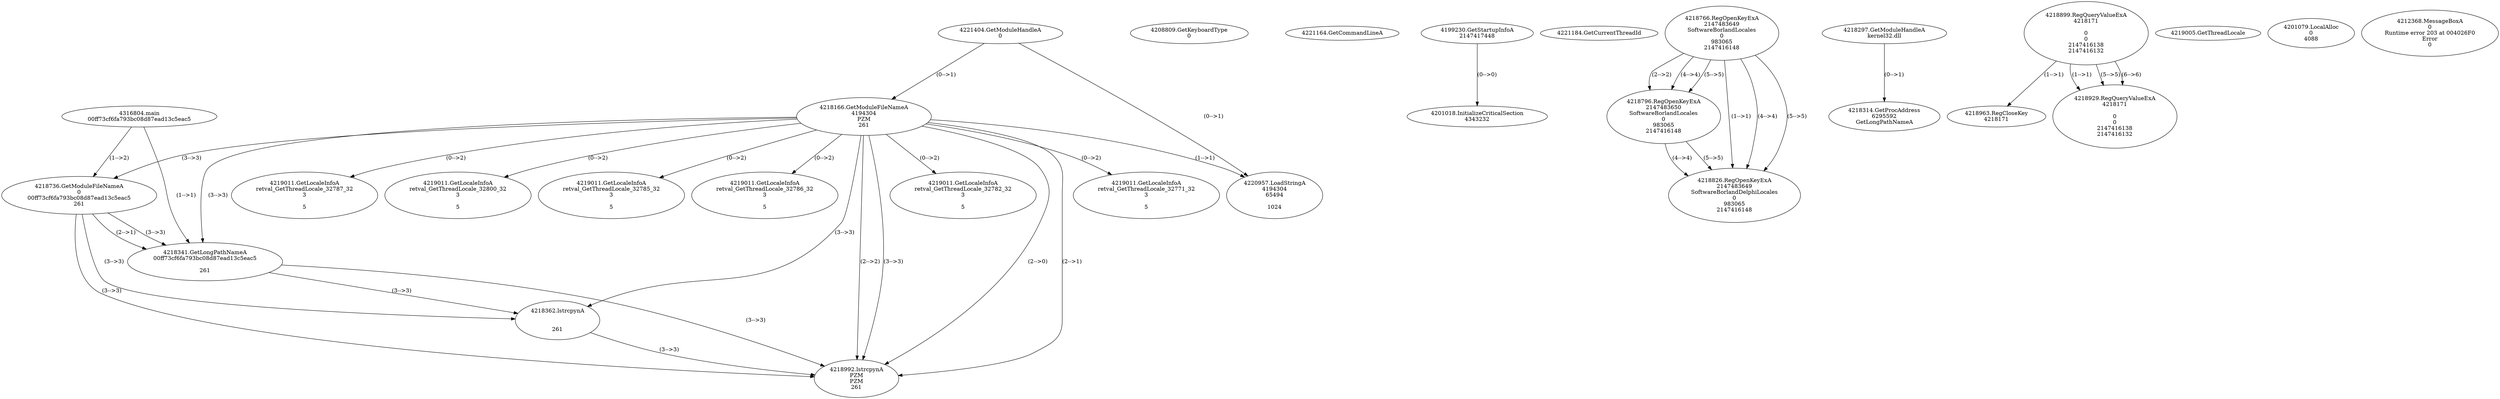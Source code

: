 // Global SCDG with merge call
digraph {
	0 [label="4316804.main
00ff73cf6fa793bc08d87ead13c5eac5"]
	1 [label="4221404.GetModuleHandleA
0"]
	2 [label="4208809.GetKeyboardType
0"]
	3 [label="4221164.GetCommandLineA
"]
	4 [label="4199230.GetStartupInfoA
2147417448"]
	5 [label="4221184.GetCurrentThreadId
"]
	6 [label="4218166.GetModuleFileNameA
4194304
PZM
261"]
	1 -> 6 [label="(0-->1)"]
	7 [label="4218736.GetModuleFileNameA
0
00ff73cf6fa793bc08d87ead13c5eac5
261"]
	0 -> 7 [label="(1-->2)"]
	6 -> 7 [label="(3-->3)"]
	8 [label="4218766.RegOpenKeyExA
2147483649
Software\Borland\Locales
0
983065
2147416148"]
	9 [label="4218297.GetModuleHandleA
kernel32.dll"]
	10 [label="4218314.GetProcAddress
6295592
GetLongPathNameA"]
	9 -> 10 [label="(0-->1)"]
	11 [label="4218341.GetLongPathNameA
00ff73cf6fa793bc08d87ead13c5eac5

261"]
	0 -> 11 [label="(1-->1)"]
	7 -> 11 [label="(2-->1)"]
	6 -> 11 [label="(3-->3)"]
	7 -> 11 [label="(3-->3)"]
	12 [label="4218362.lstrcpynA


261"]
	6 -> 12 [label="(3-->3)"]
	7 -> 12 [label="(3-->3)"]
	11 -> 12 [label="(3-->3)"]
	13 [label="4218899.RegQueryValueExA
4218171

0
0
2147416138
2147416132"]
	14 [label="4218963.RegCloseKey
4218171"]
	13 -> 14 [label="(1-->1)"]
	15 [label="4218992.lstrcpynA
PZM
PZM
261"]
	6 -> 15 [label="(2-->1)"]
	6 -> 15 [label="(2-->2)"]
	6 -> 15 [label="(3-->3)"]
	7 -> 15 [label="(3-->3)"]
	11 -> 15 [label="(3-->3)"]
	12 -> 15 [label="(3-->3)"]
	6 -> 15 [label="(2-->0)"]
	16 [label="4219005.GetThreadLocale
"]
	17 [label="4219011.GetLocaleInfoA
retval_GetThreadLocale_32782_32
3

5"]
	6 -> 17 [label="(0-->2)"]
	18 [label="4220957.LoadStringA
4194304
65494

1024"]
	1 -> 18 [label="(0-->1)"]
	6 -> 18 [label="(1-->1)"]
	19 [label="4201018.InitializeCriticalSection
4343232"]
	4 -> 19 [label="(0-->0)"]
	20 [label="4201079.LocalAlloc
0
4088"]
	21 [label="4212368.MessageBoxA
0
Runtime error 203 at 004026F0
Error
0"]
	22 [label="4218796.RegOpenKeyExA
2147483650
Software\Borland\Locales
0
983065
2147416148"]
	8 -> 22 [label="(2-->2)"]
	8 -> 22 [label="(4-->4)"]
	8 -> 22 [label="(5-->5)"]
	23 [label="4218826.RegOpenKeyExA
2147483649
Software\Borland\Delphi\Locales
0
983065
2147416148"]
	8 -> 23 [label="(1-->1)"]
	8 -> 23 [label="(4-->4)"]
	22 -> 23 [label="(4-->4)"]
	8 -> 23 [label="(5-->5)"]
	22 -> 23 [label="(5-->5)"]
	24 [label="4219011.GetLocaleInfoA
retval_GetThreadLocale_32771_32
3

5"]
	6 -> 24 [label="(0-->2)"]
	25 [label="4218929.RegQueryValueExA
4218171

0
0
2147416138
2147416132"]
	13 -> 25 [label="(1-->1)"]
	13 -> 25 [label="(5-->5)"]
	13 -> 25 [label="(6-->6)"]
	26 [label="4219011.GetLocaleInfoA
retval_GetThreadLocale_32787_32
3

5"]
	6 -> 26 [label="(0-->2)"]
	27 [label="4219011.GetLocaleInfoA
retval_GetThreadLocale_32800_32
3

5"]
	6 -> 27 [label="(0-->2)"]
	28 [label="4219011.GetLocaleInfoA
retval_GetThreadLocale_32785_32
3

5"]
	6 -> 28 [label="(0-->2)"]
	29 [label="4219011.GetLocaleInfoA
retval_GetThreadLocale_32786_32
3

5"]
	6 -> 29 [label="(0-->2)"]
}
